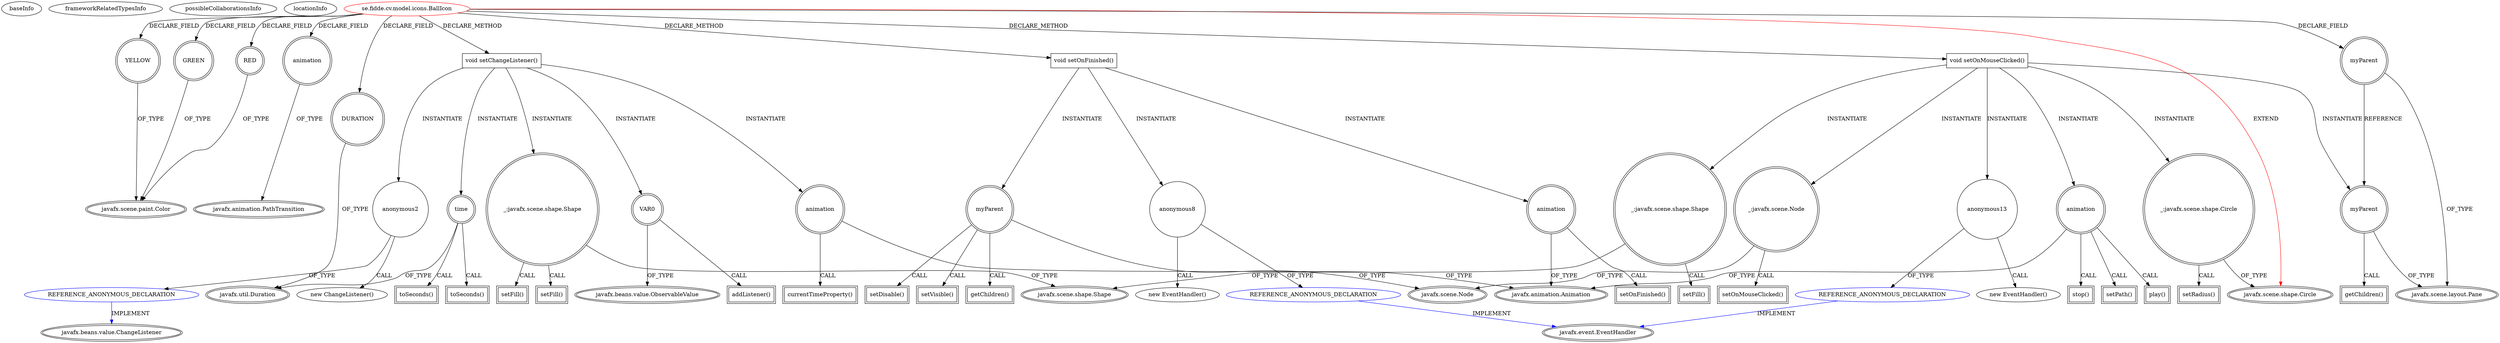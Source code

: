 digraph {
baseInfo[graphId=2666,category="extension_graph",isAnonymous=false,possibleRelation=true]
frameworkRelatedTypesInfo[0="javafx.scene.shape.Circle"]
possibleCollaborationsInfo[0="2666~CLIENT_METHOD_DECLARATION-INSTANTIATION-~javafx.scene.shape.Circle ~javafx.beans.value.ChangeListener ~false~true",1="2666~CLIENT_METHOD_DECLARATION-INSTANTIATION-~javafx.scene.shape.Circle ~javafx.event.EventHandler ~false~true"]
locationInfo[projectName="fChristenson-cv",filePath="/fChristenson-cv/cv-master/src/se/fidde/cv/model/icons/BallIcon.java",contextSignature="BallIcon",graphId="2666"]
0[label="se.fidde.cv.model.icons.BallIcon",vertexType="ROOT_CLIENT_CLASS_DECLARATION",isFrameworkType=false,color=red]
1[label="javafx.scene.shape.Circle",vertexType="FRAMEWORK_CLASS_TYPE",isFrameworkType=true,peripheries=2]
2[label="DURATION",vertexType="FIELD_DECLARATION",isFrameworkType=true,peripheries=2,shape=circle]
3[label="javafx.util.Duration",vertexType="FRAMEWORK_CLASS_TYPE",isFrameworkType=true,peripheries=2]
4[label="GREEN",vertexType="FIELD_DECLARATION",isFrameworkType=true,peripheries=2,shape=circle]
5[label="javafx.scene.paint.Color",vertexType="FRAMEWORK_CLASS_TYPE",isFrameworkType=true,peripheries=2]
6[label="RED",vertexType="FIELD_DECLARATION",isFrameworkType=true,peripheries=2,shape=circle]
8[label="YELLOW",vertexType="FIELD_DECLARATION",isFrameworkType=true,peripheries=2,shape=circle]
10[label="animation",vertexType="FIELD_DECLARATION",isFrameworkType=true,peripheries=2,shape=circle]
11[label="javafx.animation.PathTransition",vertexType="FRAMEWORK_CLASS_TYPE",isFrameworkType=true,peripheries=2]
12[label="myParent",vertexType="FIELD_DECLARATION",isFrameworkType=true,peripheries=2,shape=circle]
13[label="javafx.scene.layout.Pane",vertexType="FRAMEWORK_CLASS_TYPE",isFrameworkType=true,peripheries=2]
14[label="void setChangeListener()",vertexType="CLIENT_METHOD_DECLARATION",isFrameworkType=false,shape=box]
15[label="VAR0",vertexType="VARIABLE_EXPRESION",isFrameworkType=true,peripheries=2,shape=circle]
17[label="javafx.beans.value.ObservableValue",vertexType="FRAMEWORK_INTERFACE_TYPE",isFrameworkType=true,peripheries=2]
16[label="addListener()",vertexType="INSIDE_CALL",isFrameworkType=true,peripheries=2,shape=box]
18[label="animation",vertexType="VARIABLE_EXPRESION",isFrameworkType=true,peripheries=2,shape=circle]
20[label="javafx.animation.Animation",vertexType="FRAMEWORK_CLASS_TYPE",isFrameworkType=true,peripheries=2]
19[label="currentTimeProperty()",vertexType="INSIDE_CALL",isFrameworkType=true,peripheries=2,shape=box]
22[label="anonymous2",vertexType="VARIABLE_EXPRESION",isFrameworkType=false,shape=circle]
23[label="REFERENCE_ANONYMOUS_DECLARATION",vertexType="REFERENCE_ANONYMOUS_DECLARATION",isFrameworkType=false,color=blue]
24[label="javafx.beans.value.ChangeListener",vertexType="FRAMEWORK_INTERFACE_TYPE",isFrameworkType=true,peripheries=2]
21[label="new ChangeListener()",vertexType="CONSTRUCTOR_CALL",isFrameworkType=false]
25[label="time",vertexType="VARIABLE_EXPRESION",isFrameworkType=true,peripheries=2,shape=circle]
26[label="toSeconds()",vertexType="INSIDE_CALL",isFrameworkType=true,peripheries=2,shape=box]
28[label="_:javafx.scene.shape.Shape",vertexType="VARIABLE_EXPRESION",isFrameworkType=true,peripheries=2,shape=circle]
30[label="javafx.scene.shape.Shape",vertexType="FRAMEWORK_CLASS_TYPE",isFrameworkType=true,peripheries=2]
29[label="setFill()",vertexType="INSIDE_CALL",isFrameworkType=true,peripheries=2,shape=box]
32[label="toSeconds()",vertexType="INSIDE_CALL",isFrameworkType=true,peripheries=2,shape=box]
34[label="setFill()",vertexType="INSIDE_CALL",isFrameworkType=true,peripheries=2,shape=box]
35[label="void setOnFinished()",vertexType="CLIENT_METHOD_DECLARATION",isFrameworkType=false,shape=box]
36[label="animation",vertexType="VARIABLE_EXPRESION",isFrameworkType=true,peripheries=2,shape=circle]
37[label="setOnFinished()",vertexType="INSIDE_CALL",isFrameworkType=true,peripheries=2,shape=box]
40[label="anonymous8",vertexType="VARIABLE_EXPRESION",isFrameworkType=false,shape=circle]
41[label="REFERENCE_ANONYMOUS_DECLARATION",vertexType="REFERENCE_ANONYMOUS_DECLARATION",isFrameworkType=false,color=blue]
42[label="javafx.event.EventHandler",vertexType="FRAMEWORK_INTERFACE_TYPE",isFrameworkType=true,peripheries=2]
39[label="new EventHandler()",vertexType="CONSTRUCTOR_CALL",isFrameworkType=false]
43[label="myParent",vertexType="VARIABLE_EXPRESION",isFrameworkType=true,peripheries=2,shape=circle]
45[label="javafx.scene.Node",vertexType="FRAMEWORK_CLASS_TYPE",isFrameworkType=true,peripheries=2]
44[label="setVisible()",vertexType="INSIDE_CALL",isFrameworkType=true,peripheries=2,shape=box]
47[label="getChildren()",vertexType="INSIDE_CALL",isFrameworkType=true,peripheries=2,shape=box]
49[label="setDisable()",vertexType="INSIDE_CALL",isFrameworkType=true,peripheries=2,shape=box]
50[label="void setOnMouseClicked()",vertexType="CLIENT_METHOD_DECLARATION",isFrameworkType=false,shape=box]
51[label="_:javafx.scene.Node",vertexType="VARIABLE_EXPRESION",isFrameworkType=true,peripheries=2,shape=circle]
52[label="setOnMouseClicked()",vertexType="INSIDE_CALL",isFrameworkType=true,peripheries=2,shape=box]
55[label="anonymous13",vertexType="VARIABLE_EXPRESION",isFrameworkType=false,shape=circle]
56[label="REFERENCE_ANONYMOUS_DECLARATION",vertexType="REFERENCE_ANONYMOUS_DECLARATION",isFrameworkType=false,color=blue]
54[label="new EventHandler()",vertexType="CONSTRUCTOR_CALL",isFrameworkType=false]
58[label="_:javafx.scene.shape.Shape",vertexType="VARIABLE_EXPRESION",isFrameworkType=true,peripheries=2,shape=circle]
59[label="setFill()",vertexType="INSIDE_CALL",isFrameworkType=true,peripheries=2,shape=box]
61[label="_:javafx.scene.shape.Circle",vertexType="VARIABLE_EXPRESION",isFrameworkType=true,peripheries=2,shape=circle]
62[label="setRadius()",vertexType="INSIDE_CALL",isFrameworkType=true,peripheries=2,shape=box]
64[label="animation",vertexType="VARIABLE_EXPRESION",isFrameworkType=true,peripheries=2,shape=circle]
65[label="stop()",vertexType="INSIDE_CALL",isFrameworkType=true,peripheries=2,shape=box]
68[label="setPath()",vertexType="INSIDE_CALL",isFrameworkType=true,peripheries=2,shape=box]
70[label="play()",vertexType="INSIDE_CALL",isFrameworkType=true,peripheries=2,shape=box]
71[label="myParent",vertexType="VARIABLE_EXPRESION",isFrameworkType=true,peripheries=2,shape=circle]
72[label="getChildren()",vertexType="INSIDE_CALL",isFrameworkType=true,peripheries=2,shape=box]
0->1[label="EXTEND",color=red]
0->2[label="DECLARE_FIELD"]
2->3[label="OF_TYPE"]
0->4[label="DECLARE_FIELD"]
4->5[label="OF_TYPE"]
0->6[label="DECLARE_FIELD"]
6->5[label="OF_TYPE"]
0->8[label="DECLARE_FIELD"]
8->5[label="OF_TYPE"]
0->10[label="DECLARE_FIELD"]
10->11[label="OF_TYPE"]
0->12[label="DECLARE_FIELD"]
12->13[label="OF_TYPE"]
0->14[label="DECLARE_METHOD"]
14->15[label="INSTANTIATE"]
15->17[label="OF_TYPE"]
15->16[label="CALL"]
14->18[label="INSTANTIATE"]
18->20[label="OF_TYPE"]
18->19[label="CALL"]
14->22[label="INSTANTIATE"]
23->24[label="IMPLEMENT",color=blue]
22->23[label="OF_TYPE"]
22->21[label="CALL"]
14->25[label="INSTANTIATE"]
25->3[label="OF_TYPE"]
25->26[label="CALL"]
14->28[label="INSTANTIATE"]
28->30[label="OF_TYPE"]
28->29[label="CALL"]
25->32[label="CALL"]
28->34[label="CALL"]
0->35[label="DECLARE_METHOD"]
35->36[label="INSTANTIATE"]
36->20[label="OF_TYPE"]
36->37[label="CALL"]
35->40[label="INSTANTIATE"]
41->42[label="IMPLEMENT",color=blue]
40->41[label="OF_TYPE"]
40->39[label="CALL"]
35->43[label="INSTANTIATE"]
43->45[label="OF_TYPE"]
43->44[label="CALL"]
43->47[label="CALL"]
43->49[label="CALL"]
0->50[label="DECLARE_METHOD"]
50->51[label="INSTANTIATE"]
51->45[label="OF_TYPE"]
51->52[label="CALL"]
50->55[label="INSTANTIATE"]
56->42[label="IMPLEMENT",color=blue]
55->56[label="OF_TYPE"]
55->54[label="CALL"]
50->58[label="INSTANTIATE"]
58->30[label="OF_TYPE"]
58->59[label="CALL"]
50->61[label="INSTANTIATE"]
61->1[label="OF_TYPE"]
61->62[label="CALL"]
50->64[label="INSTANTIATE"]
64->20[label="OF_TYPE"]
64->65[label="CALL"]
64->68[label="CALL"]
64->70[label="CALL"]
50->71[label="INSTANTIATE"]
12->71[label="REFERENCE"]
71->13[label="OF_TYPE"]
71->72[label="CALL"]
}
